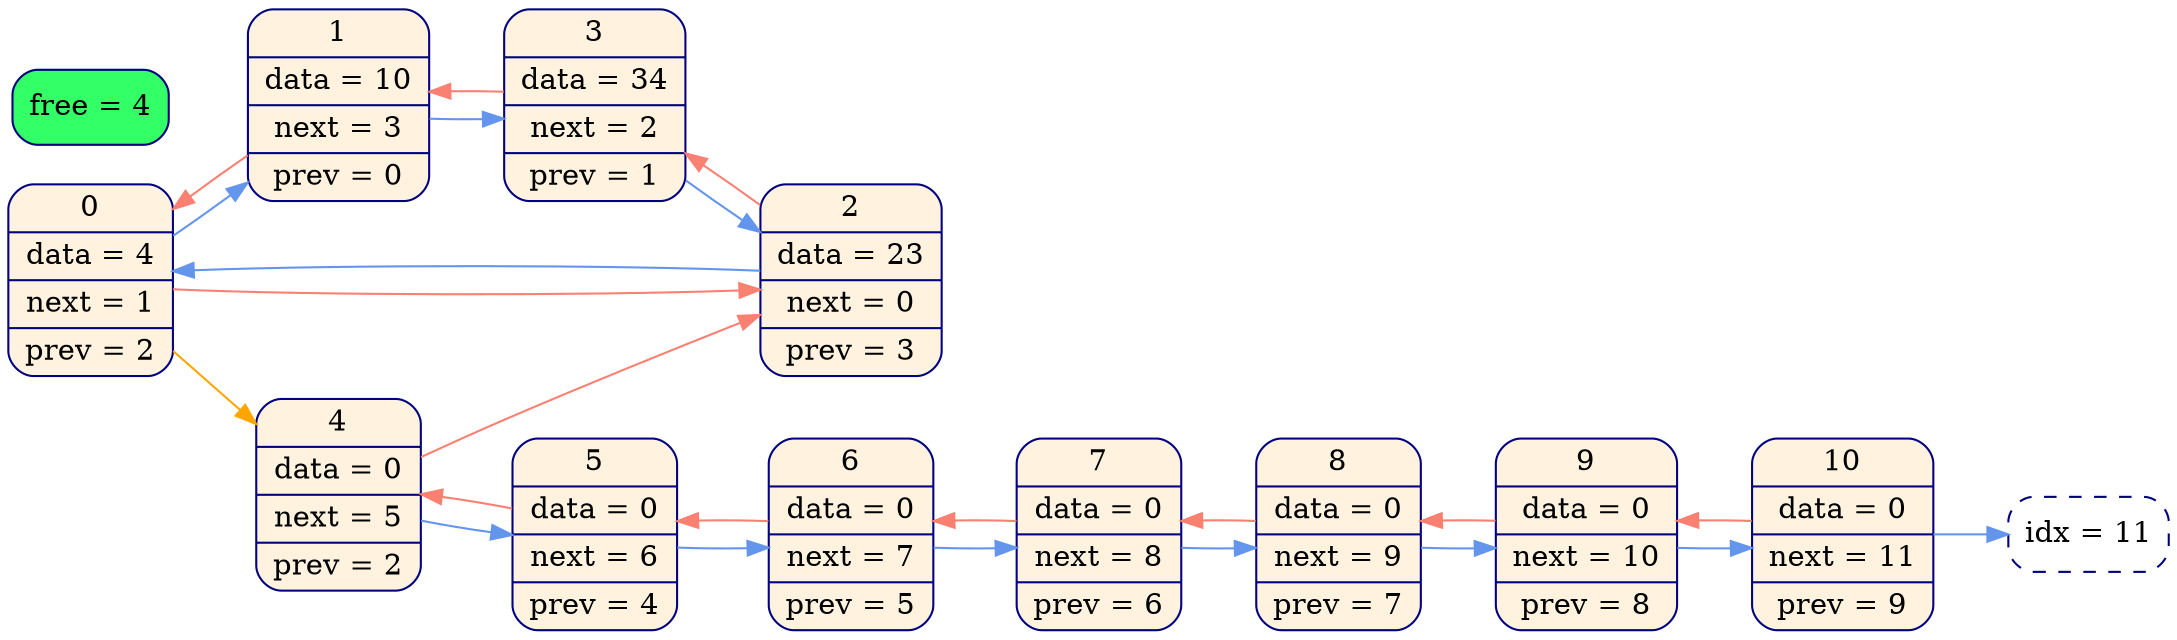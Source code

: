 digraph
{
rankdir = LR;

node [shape = Mrecord, color  = "navy", style = "filled"];
node0[label = "0 | data = 4 | next = 1 | prev = 2", fillcolor = "#fff3e0"];
node1[label = "1 | data = 10 | next = 3 | prev = 0", fillcolor = "#fff3e0"];
node2[label = "2 | data = 23 | next = 0 | prev = 3", fillcolor = "#fff3e0"];
node3[label = "3 | data = 34 | next = 2 | prev = 1", fillcolor = "#fff3e0"];
node4[label = "4 | data = 0 | next = 5 | prev = 2", fillcolor = "#fff3e0"];
node5[label = "5 | data = 0 | next = 6 | prev = 4", fillcolor = "#fff3e0"];
node6[label = "6 | data = 0 | next = 7 | prev = 5", fillcolor = "#fff3e0"];
node7[label = "7 | data = 0 | next = 8 | prev = 6", fillcolor = "#fff3e0"];
node8[label = "8 | data = 0 | next = 9 | prev = 7", fillcolor = "#fff3e0"];
node9[label = "9 | data = 0 | next = 10 | prev = 8", fillcolor = "#fff3e0"];
node10[label = "10 | data = 0 | next = 11 | prev = 9", fillcolor = "#fff3e0"];
node11 [style = "dashed", label = "idx = 11"];
free  [label = "free = 4", fillcolor = "#33ff66"];

edge [color = "orange"];

node0 -> node4;

edge [color = "cornFlowerBlue"];

node0 -> node1;
node1 -> node3;
node2 -> node0;
node3 -> node2;
node4 -> node5;
node5 -> node6;
node6 -> node7;
node7 -> node8;
node8 -> node9;
node9 -> node10;
node10 -> node11;

edge [color = "salmon"];

node0 -> node2;
node1 -> node0;
node2 -> node3;
node3 -> node1;
node4 -> node2;
node5 -> node4;
node6 -> node5;
node7 -> node6;
node8 -> node7;
node9 -> node8;
node10 -> node9;
}
